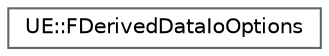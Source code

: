 digraph "Graphical Class Hierarchy"
{
 // INTERACTIVE_SVG=YES
 // LATEX_PDF_SIZE
  bgcolor="transparent";
  edge [fontname=Helvetica,fontsize=10,labelfontname=Helvetica,labelfontsize=10];
  node [fontname=Helvetica,fontsize=10,shape=box,height=0.2,width=0.4];
  rankdir="LR";
  Node0 [id="Node000000",label="UE::FDerivedDataIoOptions",height=0.2,width=0.4,color="grey40", fillcolor="white", style="filled",URL="$d7/de1/classUE_1_1FDerivedDataIoOptions.html",tooltip="Options for operations on a Derived Data Reference."];
}
